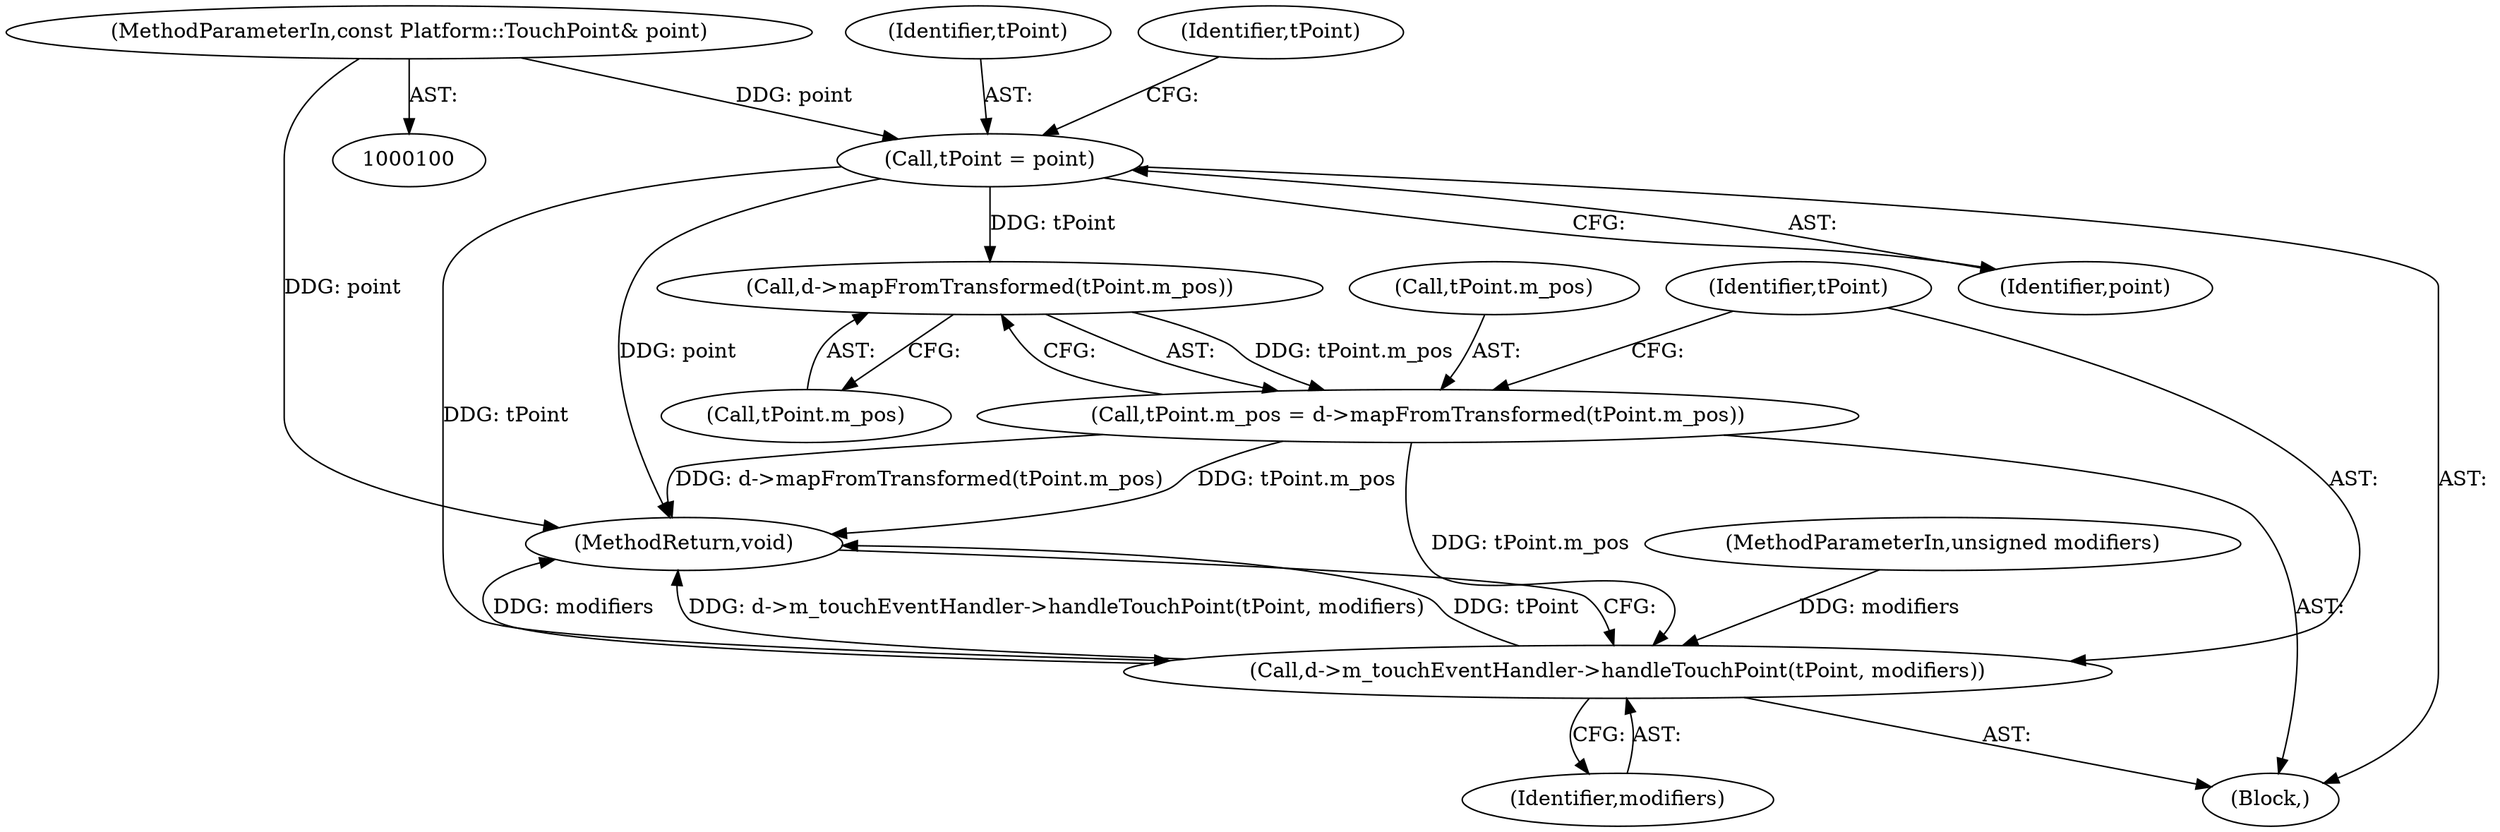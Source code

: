 digraph "1_Chrome_d345af9ed62ee5f431be327967f41c3cc3fe936a_3@del" {
"1000123" [label="(Call,d->mapFromTransformed(tPoint.m_pos))"];
"1000116" [label="(Call,tPoint = point)"];
"1000101" [label="(MethodParameterIn,const Platform::TouchPoint& point)"];
"1000119" [label="(Call,tPoint.m_pos = d->mapFromTransformed(tPoint.m_pos))"];
"1000127" [label="(Call,d->m_touchEventHandler->handleTouchPoint(tPoint, modifiers))"];
"1000120" [label="(Call,tPoint.m_pos)"];
"1000102" [label="(MethodParameterIn,unsigned modifiers)"];
"1000101" [label="(MethodParameterIn,const Platform::TouchPoint& point)"];
"1000117" [label="(Identifier,tPoint)"];
"1000127" [label="(Call,d->m_touchEventHandler->handleTouchPoint(tPoint, modifiers))"];
"1000118" [label="(Identifier,point)"];
"1000103" [label="(Block,)"];
"1000123" [label="(Call,d->mapFromTransformed(tPoint.m_pos))"];
"1000119" [label="(Call,tPoint.m_pos = d->mapFromTransformed(tPoint.m_pos))"];
"1000128" [label="(Identifier,tPoint)"];
"1000121" [label="(Identifier,tPoint)"];
"1000130" [label="(MethodReturn,void)"];
"1000116" [label="(Call,tPoint = point)"];
"1000124" [label="(Call,tPoint.m_pos)"];
"1000129" [label="(Identifier,modifiers)"];
"1000123" -> "1000119"  [label="AST: "];
"1000123" -> "1000124"  [label="CFG: "];
"1000124" -> "1000123"  [label="AST: "];
"1000119" -> "1000123"  [label="CFG: "];
"1000123" -> "1000119"  [label="DDG: tPoint.m_pos"];
"1000116" -> "1000123"  [label="DDG: tPoint"];
"1000116" -> "1000103"  [label="AST: "];
"1000116" -> "1000118"  [label="CFG: "];
"1000117" -> "1000116"  [label="AST: "];
"1000118" -> "1000116"  [label="AST: "];
"1000121" -> "1000116"  [label="CFG: "];
"1000116" -> "1000130"  [label="DDG: point"];
"1000101" -> "1000116"  [label="DDG: point"];
"1000116" -> "1000127"  [label="DDG: tPoint"];
"1000101" -> "1000100"  [label="AST: "];
"1000101" -> "1000130"  [label="DDG: point"];
"1000119" -> "1000103"  [label="AST: "];
"1000120" -> "1000119"  [label="AST: "];
"1000128" -> "1000119"  [label="CFG: "];
"1000119" -> "1000130"  [label="DDG: d->mapFromTransformed(tPoint.m_pos)"];
"1000119" -> "1000130"  [label="DDG: tPoint.m_pos"];
"1000119" -> "1000127"  [label="DDG: tPoint.m_pos"];
"1000127" -> "1000103"  [label="AST: "];
"1000127" -> "1000129"  [label="CFG: "];
"1000128" -> "1000127"  [label="AST: "];
"1000129" -> "1000127"  [label="AST: "];
"1000130" -> "1000127"  [label="CFG: "];
"1000127" -> "1000130"  [label="DDG: modifiers"];
"1000127" -> "1000130"  [label="DDG: d->m_touchEventHandler->handleTouchPoint(tPoint, modifiers)"];
"1000127" -> "1000130"  [label="DDG: tPoint"];
"1000102" -> "1000127"  [label="DDG: modifiers"];
}
